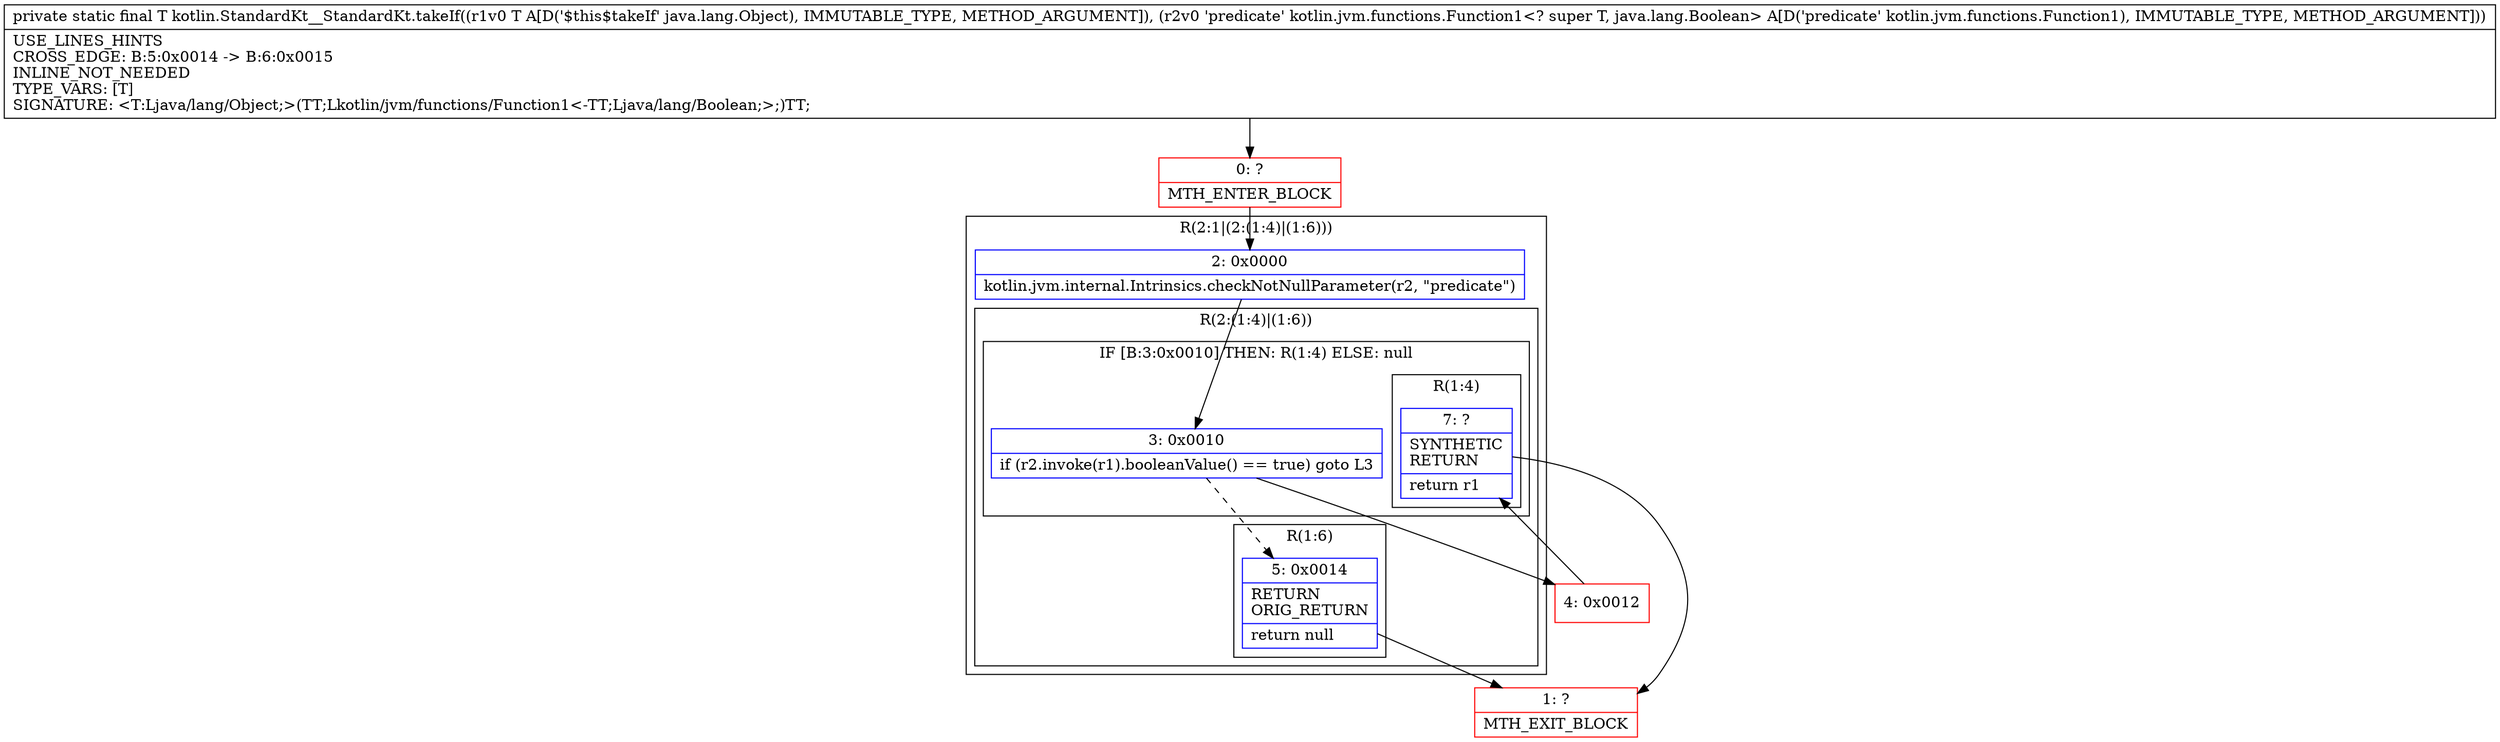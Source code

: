 digraph "CFG forkotlin.StandardKt__StandardKt.takeIf(Ljava\/lang\/Object;Lkotlin\/jvm\/functions\/Function1;)Ljava\/lang\/Object;" {
subgraph cluster_Region_464573874 {
label = "R(2:1|(2:(1:4)|(1:6)))";
node [shape=record,color=blue];
Node_2 [shape=record,label="{2\:\ 0x0000|kotlin.jvm.internal.Intrinsics.checkNotNullParameter(r2, \"predicate\")\l}"];
subgraph cluster_Region_373190900 {
label = "R(2:(1:4)|(1:6))";
node [shape=record,color=blue];
subgraph cluster_IfRegion_2098483086 {
label = "IF [B:3:0x0010] THEN: R(1:4) ELSE: null";
node [shape=record,color=blue];
Node_3 [shape=record,label="{3\:\ 0x0010|if (r2.invoke(r1).booleanValue() == true) goto L3\l}"];
subgraph cluster_Region_1675859454 {
label = "R(1:4)";
node [shape=record,color=blue];
Node_7 [shape=record,label="{7\:\ ?|SYNTHETIC\lRETURN\l|return r1\l}"];
}
}
subgraph cluster_Region_2128859509 {
label = "R(1:6)";
node [shape=record,color=blue];
Node_5 [shape=record,label="{5\:\ 0x0014|RETURN\lORIG_RETURN\l|return null\l}"];
}
}
}
Node_0 [shape=record,color=red,label="{0\:\ ?|MTH_ENTER_BLOCK\l}"];
Node_4 [shape=record,color=red,label="{4\:\ 0x0012}"];
Node_1 [shape=record,color=red,label="{1\:\ ?|MTH_EXIT_BLOCK\l}"];
MethodNode[shape=record,label="{private static final T kotlin.StandardKt__StandardKt.takeIf((r1v0 T A[D('$this$takeIf' java.lang.Object), IMMUTABLE_TYPE, METHOD_ARGUMENT]), (r2v0 'predicate' kotlin.jvm.functions.Function1\<? super T, java.lang.Boolean\> A[D('predicate' kotlin.jvm.functions.Function1), IMMUTABLE_TYPE, METHOD_ARGUMENT]))  | USE_LINES_HINTS\lCROSS_EDGE: B:5:0x0014 \-\> B:6:0x0015\lINLINE_NOT_NEEDED\lTYPE_VARS: [T]\lSIGNATURE: \<T:Ljava\/lang\/Object;\>(TT;Lkotlin\/jvm\/functions\/Function1\<\-TT;Ljava\/lang\/Boolean;\>;)TT;\l}"];
MethodNode -> Node_0;Node_2 -> Node_3;
Node_3 -> Node_4;
Node_3 -> Node_5[style=dashed];
Node_7 -> Node_1;
Node_5 -> Node_1;
Node_0 -> Node_2;
Node_4 -> Node_7;
}

